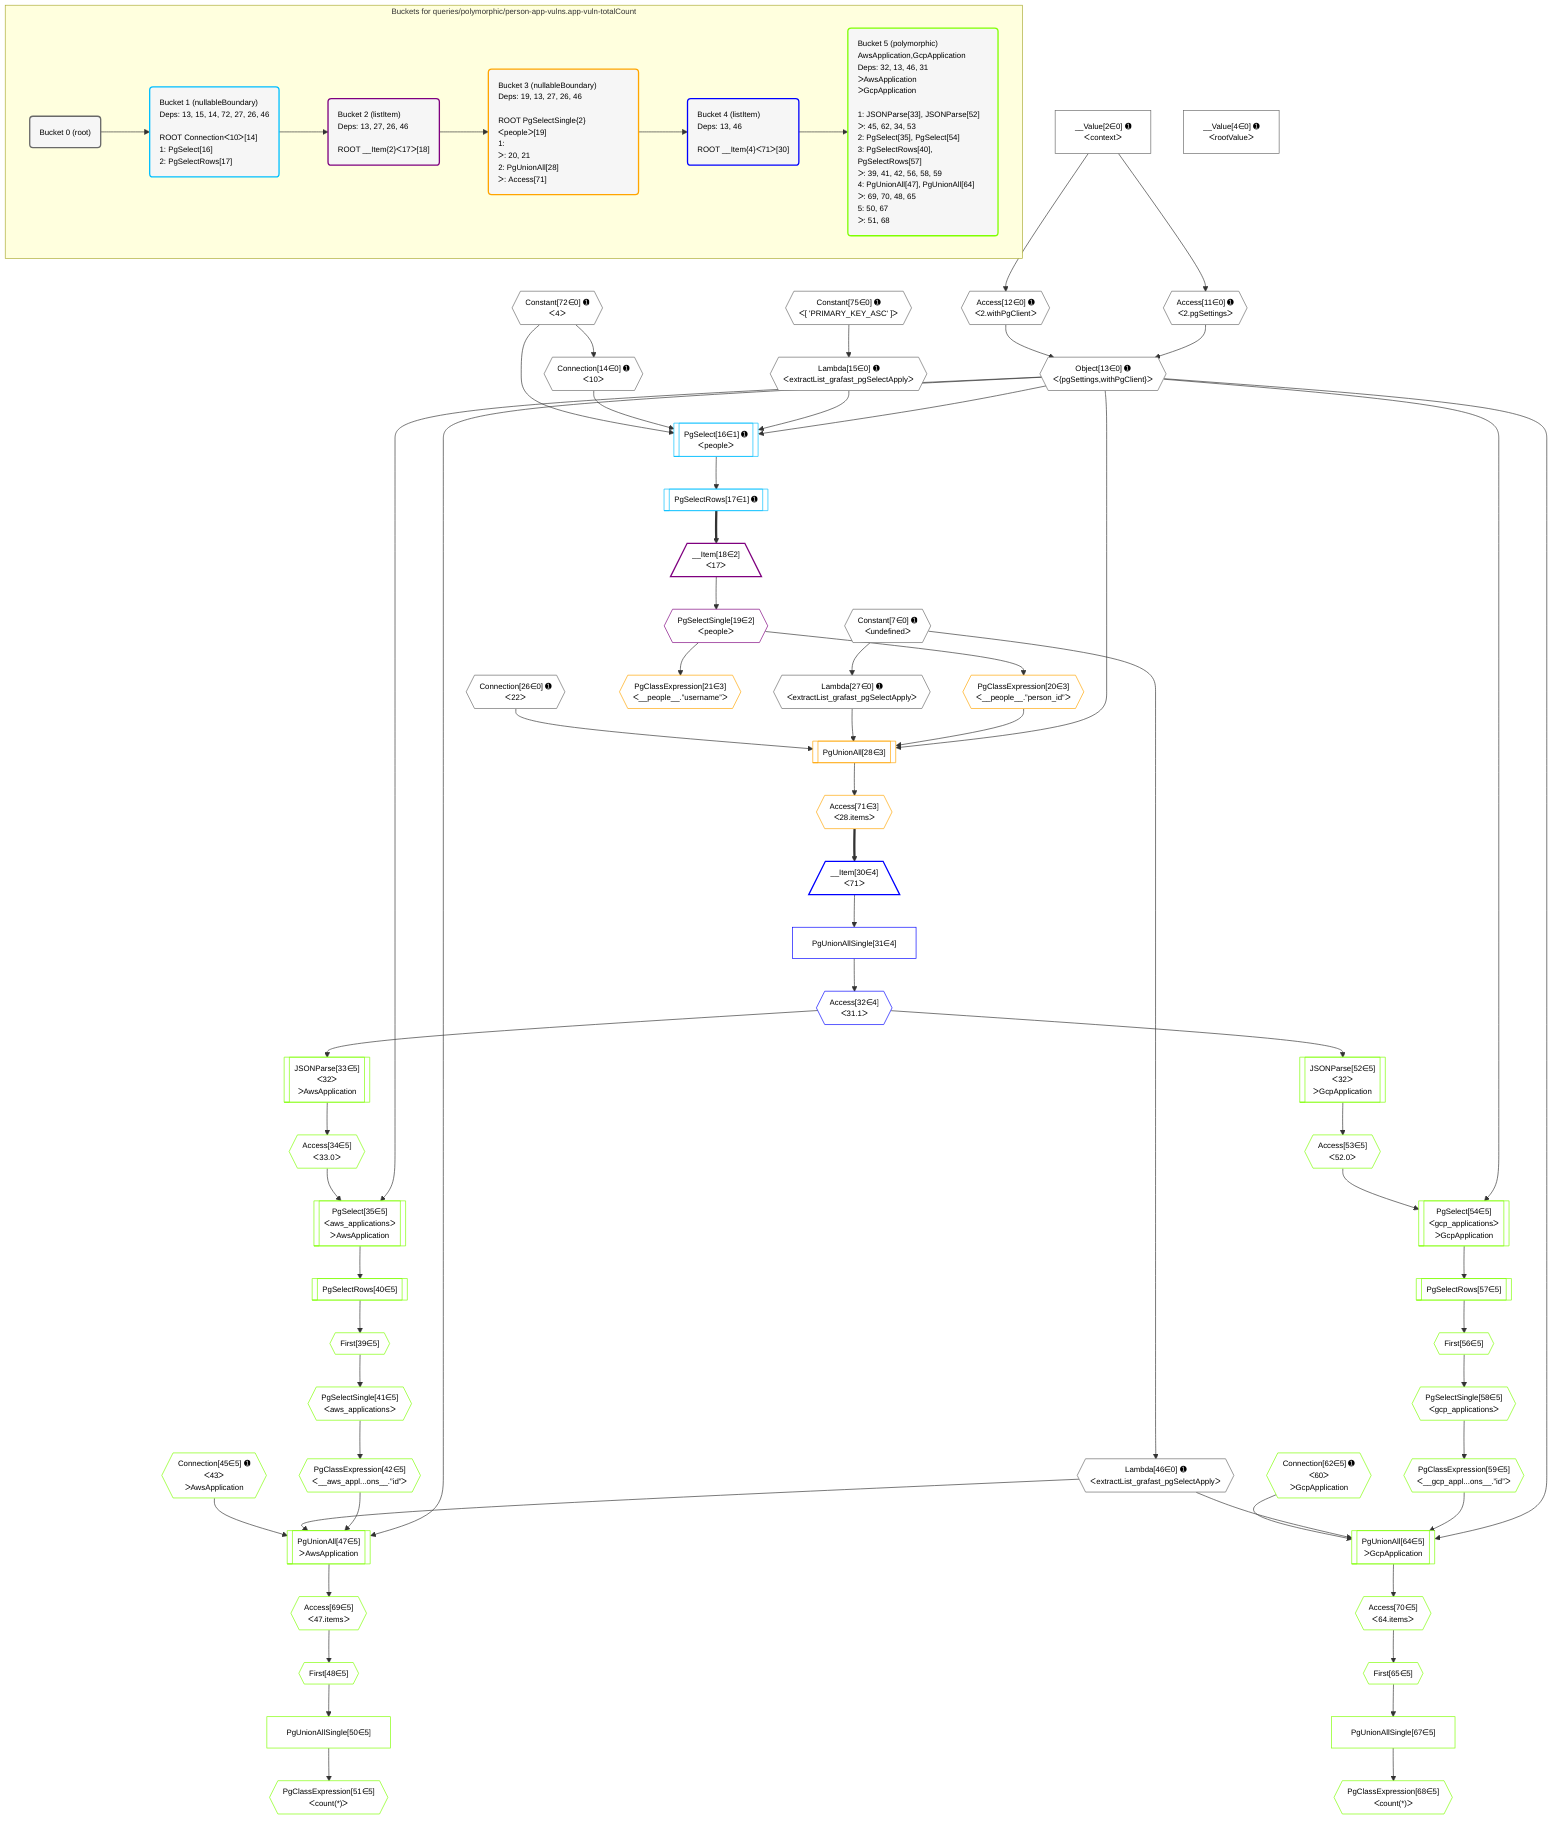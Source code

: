 %%{init: {'themeVariables': { 'fontSize': '12px'}}}%%
graph TD
    classDef path fill:#eee,stroke:#000,color:#000
    classDef plan fill:#fff,stroke-width:1px,color:#000
    classDef itemplan fill:#fff,stroke-width:2px,color:#000
    classDef unbatchedplan fill:#dff,stroke-width:1px,color:#000
    classDef sideeffectplan fill:#fcc,stroke-width:2px,color:#000
    classDef bucket fill:#f6f6f6,color:#000,stroke-width:2px,text-align:left


    %% plan dependencies
    Object13{{"Object[13∈0] ➊<br />ᐸ{pgSettings,withPgClient}ᐳ"}}:::plan
    Access11{{"Access[11∈0] ➊<br />ᐸ2.pgSettingsᐳ"}}:::plan
    Access12{{"Access[12∈0] ➊<br />ᐸ2.withPgClientᐳ"}}:::plan
    Access11 & Access12 --> Object13
    __Value2["__Value[2∈0] ➊<br />ᐸcontextᐳ"]:::plan
    __Value2 --> Access11
    __Value2 --> Access12
    Connection14{{"Connection[14∈0] ➊<br />ᐸ10ᐳ"}}:::plan
    Constant72{{"Constant[72∈0] ➊<br />ᐸ4ᐳ"}}:::plan
    Constant72 --> Connection14
    Lambda15{{"Lambda[15∈0] ➊<br />ᐸextractList_grafast_pgSelectApplyᐳ"}}:::plan
    Constant75{{"Constant[75∈0] ➊<br />ᐸ[ 'PRIMARY_KEY_ASC' ]ᐳ"}}:::plan
    Constant75 --> Lambda15
    Lambda27{{"Lambda[27∈0] ➊<br />ᐸextractList_grafast_pgSelectApplyᐳ"}}:::plan
    Constant7{{"Constant[7∈0] ➊<br />ᐸundefinedᐳ"}}:::plan
    Constant7 --> Lambda27
    Lambda46{{"Lambda[46∈0] ➊<br />ᐸextractList_grafast_pgSelectApplyᐳ"}}:::plan
    Constant7 --> Lambda46
    __Value4["__Value[4∈0] ➊<br />ᐸrootValueᐳ"]:::plan
    Connection26{{"Connection[26∈0] ➊<br />ᐸ22ᐳ"}}:::plan
    PgSelect16[["PgSelect[16∈1] ➊<br />ᐸpeopleᐳ"]]:::plan
    Object13 & Lambda15 & Connection14 & Constant72 --> PgSelect16
    PgSelectRows17[["PgSelectRows[17∈1] ➊"]]:::plan
    PgSelect16 --> PgSelectRows17
    __Item18[/"__Item[18∈2]<br />ᐸ17ᐳ"\]:::itemplan
    PgSelectRows17 ==> __Item18
    PgSelectSingle19{{"PgSelectSingle[19∈2]<br />ᐸpeopleᐳ"}}:::plan
    __Item18 --> PgSelectSingle19
    PgUnionAll28[["PgUnionAll[28∈3]"]]:::plan
    PgClassExpression20{{"PgClassExpression[20∈3]<br />ᐸ__people__.”person_id”ᐳ"}}:::plan
    Object13 & PgClassExpression20 & Lambda27 & Connection26 --> PgUnionAll28
    PgSelectSingle19 --> PgClassExpression20
    PgClassExpression21{{"PgClassExpression[21∈3]<br />ᐸ__people__.”username”ᐳ"}}:::plan
    PgSelectSingle19 --> PgClassExpression21
    Access71{{"Access[71∈3]<br />ᐸ28.itemsᐳ"}}:::plan
    PgUnionAll28 --> Access71
    __Item30[/"__Item[30∈4]<br />ᐸ71ᐳ"\]:::itemplan
    Access71 ==> __Item30
    PgUnionAllSingle31["PgUnionAllSingle[31∈4]"]:::plan
    __Item30 --> PgUnionAllSingle31
    Access32{{"Access[32∈4]<br />ᐸ31.1ᐳ"}}:::plan
    PgUnionAllSingle31 --> Access32
    PgUnionAll47[["PgUnionAll[47∈5]<br />ᐳAwsApplication"]]:::plan
    PgClassExpression42{{"PgClassExpression[42∈5]<br />ᐸ__aws_appl...ons__.”id”ᐳ"}}:::plan
    Connection45{{"Connection[45∈5] ➊<br />ᐸ43ᐳ<br />ᐳAwsApplication"}}:::plan
    Object13 & PgClassExpression42 & Lambda46 & Connection45 --> PgUnionAll47
    PgUnionAll64[["PgUnionAll[64∈5]<br />ᐳGcpApplication"]]:::plan
    PgClassExpression59{{"PgClassExpression[59∈5]<br />ᐸ__gcp_appl...ons__.”id”ᐳ"}}:::plan
    Connection62{{"Connection[62∈5] ➊<br />ᐸ60ᐳ<br />ᐳGcpApplication"}}:::plan
    Object13 & PgClassExpression59 & Lambda46 & Connection62 --> PgUnionAll64
    PgSelect35[["PgSelect[35∈5]<br />ᐸaws_applicationsᐳ<br />ᐳAwsApplication"]]:::plan
    Access34{{"Access[34∈5]<br />ᐸ33.0ᐳ"}}:::plan
    Object13 & Access34 --> PgSelect35
    PgSelect54[["PgSelect[54∈5]<br />ᐸgcp_applicationsᐳ<br />ᐳGcpApplication"]]:::plan
    Access53{{"Access[53∈5]<br />ᐸ52.0ᐳ"}}:::plan
    Object13 & Access53 --> PgSelect54
    JSONParse33[["JSONParse[33∈5]<br />ᐸ32ᐳ<br />ᐳAwsApplication"]]:::plan
    Access32 --> JSONParse33
    JSONParse33 --> Access34
    First39{{"First[39∈5]"}}:::plan
    PgSelectRows40[["PgSelectRows[40∈5]"]]:::plan
    PgSelectRows40 --> First39
    PgSelect35 --> PgSelectRows40
    PgSelectSingle41{{"PgSelectSingle[41∈5]<br />ᐸaws_applicationsᐳ"}}:::plan
    First39 --> PgSelectSingle41
    PgSelectSingle41 --> PgClassExpression42
    First48{{"First[48∈5]"}}:::plan
    Access69{{"Access[69∈5]<br />ᐸ47.itemsᐳ"}}:::plan
    Access69 --> First48
    PgUnionAllSingle50["PgUnionAllSingle[50∈5]"]:::plan
    First48 --> PgUnionAllSingle50
    PgClassExpression51{{"PgClassExpression[51∈5]<br />ᐸcount(*)ᐳ"}}:::plan
    PgUnionAllSingle50 --> PgClassExpression51
    JSONParse52[["JSONParse[52∈5]<br />ᐸ32ᐳ<br />ᐳGcpApplication"]]:::plan
    Access32 --> JSONParse52
    JSONParse52 --> Access53
    First56{{"First[56∈5]"}}:::plan
    PgSelectRows57[["PgSelectRows[57∈5]"]]:::plan
    PgSelectRows57 --> First56
    PgSelect54 --> PgSelectRows57
    PgSelectSingle58{{"PgSelectSingle[58∈5]<br />ᐸgcp_applicationsᐳ"}}:::plan
    First56 --> PgSelectSingle58
    PgSelectSingle58 --> PgClassExpression59
    First65{{"First[65∈5]"}}:::plan
    Access70{{"Access[70∈5]<br />ᐸ64.itemsᐳ"}}:::plan
    Access70 --> First65
    PgUnionAllSingle67["PgUnionAllSingle[67∈5]"]:::plan
    First65 --> PgUnionAllSingle67
    PgClassExpression68{{"PgClassExpression[68∈5]<br />ᐸcount(*)ᐳ"}}:::plan
    PgUnionAllSingle67 --> PgClassExpression68
    PgUnionAll47 --> Access69
    PgUnionAll64 --> Access70

    %% define steps

    subgraph "Buckets for queries/polymorphic/person-app-vulns.app-vuln-totalCount"
    Bucket0("Bucket 0 (root)"):::bucket
    classDef bucket0 stroke:#696969
    class Bucket0,__Value2,__Value4,Constant7,Access11,Access12,Object13,Connection14,Lambda15,Connection26,Lambda27,Lambda46,Constant72,Constant75 bucket0
    Bucket1("Bucket 1 (nullableBoundary)<br />Deps: 13, 15, 14, 72, 27, 26, 46<br /><br />ROOT Connectionᐸ10ᐳ[14]<br />1: PgSelect[16]<br />2: PgSelectRows[17]"):::bucket
    classDef bucket1 stroke:#00bfff
    class Bucket1,PgSelect16,PgSelectRows17 bucket1
    Bucket2("Bucket 2 (listItem)<br />Deps: 13, 27, 26, 46<br /><br />ROOT __Item{2}ᐸ17ᐳ[18]"):::bucket
    classDef bucket2 stroke:#7f007f
    class Bucket2,__Item18,PgSelectSingle19 bucket2
    Bucket3("Bucket 3 (nullableBoundary)<br />Deps: 19, 13, 27, 26, 46<br /><br />ROOT PgSelectSingle{2}ᐸpeopleᐳ[19]<br />1: <br />ᐳ: 20, 21<br />2: PgUnionAll[28]<br />ᐳ: Access[71]"):::bucket
    classDef bucket3 stroke:#ffa500
    class Bucket3,PgClassExpression20,PgClassExpression21,PgUnionAll28,Access71 bucket3
    Bucket4("Bucket 4 (listItem)<br />Deps: 13, 46<br /><br />ROOT __Item{4}ᐸ71ᐳ[30]"):::bucket
    classDef bucket4 stroke:#0000ff
    class Bucket4,__Item30,PgUnionAllSingle31,Access32 bucket4
    Bucket5("Bucket 5 (polymorphic)<br />AwsApplication,GcpApplication<br />Deps: 32, 13, 46, 31<br />ᐳAwsApplication<br />ᐳGcpApplication<br /><br />1: JSONParse[33], JSONParse[52]<br />ᐳ: 45, 62, 34, 53<br />2: PgSelect[35], PgSelect[54]<br />3: PgSelectRows[40], PgSelectRows[57]<br />ᐳ: 39, 41, 42, 56, 58, 59<br />4: PgUnionAll[47], PgUnionAll[64]<br />ᐳ: 69, 70, 48, 65<br />5: 50, 67<br />ᐳ: 51, 68"):::bucket
    classDef bucket5 stroke:#7fff00
    class Bucket5,JSONParse33,Access34,PgSelect35,First39,PgSelectRows40,PgSelectSingle41,PgClassExpression42,Connection45,PgUnionAll47,First48,PgUnionAllSingle50,PgClassExpression51,JSONParse52,Access53,PgSelect54,First56,PgSelectRows57,PgSelectSingle58,PgClassExpression59,Connection62,PgUnionAll64,First65,PgUnionAllSingle67,PgClassExpression68,Access69,Access70 bucket5
    Bucket0 --> Bucket1
    Bucket1 --> Bucket2
    Bucket2 --> Bucket3
    Bucket3 --> Bucket4
    Bucket4 --> Bucket5
    end